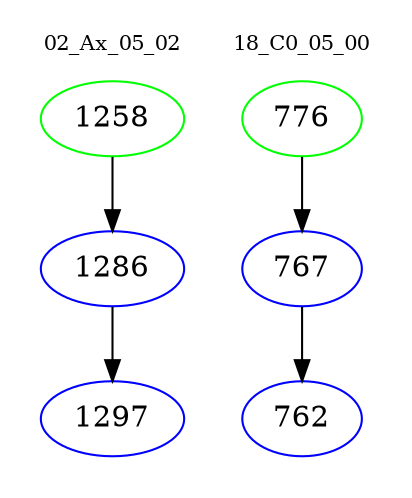 digraph{
subgraph cluster_0 {
color = white
label = "02_Ax_05_02";
fontsize=10;
T0_1258 [label="1258", color="green"]
T0_1258 -> T0_1286 [color="black"]
T0_1286 [label="1286", color="blue"]
T0_1286 -> T0_1297 [color="black"]
T0_1297 [label="1297", color="blue"]
}
subgraph cluster_1 {
color = white
label = "18_C0_05_00";
fontsize=10;
T1_776 [label="776", color="green"]
T1_776 -> T1_767 [color="black"]
T1_767 [label="767", color="blue"]
T1_767 -> T1_762 [color="black"]
T1_762 [label="762", color="blue"]
}
}
